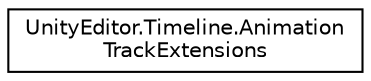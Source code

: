 digraph "Graphical Class Hierarchy"
{
 // LATEX_PDF_SIZE
  edge [fontname="Helvetica",fontsize="10",labelfontname="Helvetica",labelfontsize="10"];
  node [fontname="Helvetica",fontsize="10",shape=record];
  rankdir="LR";
  Node0 [label="UnityEditor.Timeline.Animation\lTrackExtensions",height=0.2,width=0.4,color="black", fillcolor="white", style="filled",URL="$class_unity_editor_1_1_timeline_1_1_animation_track_extensions.html",tooltip=" "];
}
